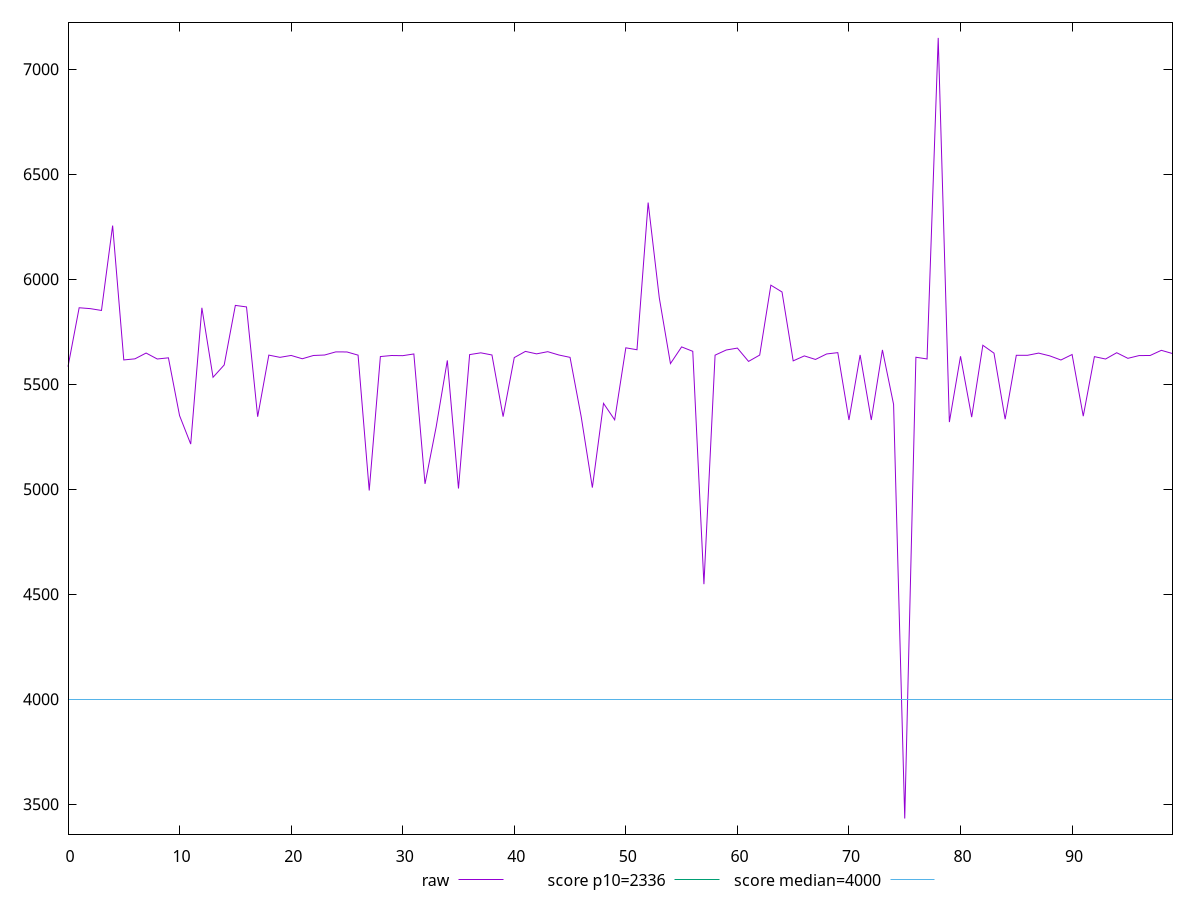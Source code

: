 reset

$raw <<EOF
0 5584.005
1 5864.635999999999
2 5860.444
3 5851.784000000001
4 6256.0635
5 5616.1539999999995
6 5621.341
7 5648.961000000002
8 5620.597000000001
9 5626.189000000001
10 5350.900999999999
11 5215.360999999999
12 5864.396000000002
13 5533.557
14 5592.199999999998
15 5875.8460000000005
16 5868.620999999997
17 5345.664999999999
18 5639.085
19 5628.479000000001
20 5637.483999999999
21 5621.781999999997
22 5637.317999999997
23 5639.57
24 5654.421000000002
25 5654.156000000001
26 5638.937999999999
27 4994.270999999999
28 5632.201999999998
29 5637.2080000000005
30 5636.405999999999
31 5644.549
32 5025.866
33 5297.145
34 5613.955000000002
35 5003.754999999999
36 5641.564999999999
37 5649.9950000000035
38 5639.728
39 5346.0340000000015
40 5627.268999999998
41 5656.782999999999
42 5645.071999999998
43 5655.474
44 5639.614999999999
45 5628.366000000001
46 5345.5509999999995
47 5008.126999999999
48 5409.2840000000015
49 5330.910000000001
50 5673.847
51 5664.651999999999
52 6365.661000000002
53 5911.594
54 5598.749
55 5678.195000000002
56 5657.228
57 4548.050000000001
58 5638.908000000001
59 5663.467999999998
60 5672.551
61 5609.136999999999
62 5639.344
63 5972.140000000002
64 5939.6810000000005
65 5611.690000000001
66 5635.3240000000005
67 5618.497000000001
68 5644.606000000001
69 5650.890999999998
70 5330.197000000001
71 5640.022000000001
72 5330.186
73 5663.8229999999985
74 5404.424000000002
75 3432.1140000000005
76 5628.929
77 5620.7890000000025
78 7149.7955
79 5320.129999999999
80 5633.520999999998
81 5343.764000000001
82 5686.022000000002
83 5648.417000000001
84 5333.840999999999
85 5638.377999999999
86 5638.167999999999
87 5648.679999999998
88 5635.484999999999
89 5615.823
90 5641.906999999998
91 5348.424999999999
92 5631.814
93 5620.475000000002
94 5650.444000000001
95 5623.78
96 5636.795000000001
97 5637.382000000002
98 5661.879
99 5646.531999999998
EOF

set key outside below
set xrange [0:99]
set yrange [3357.7603700000004:7224.14913]
set trange [3357.7603700000004:7224.14913]
set terminal svg size 640, 500 enhanced background rgb 'white'
set output "reports/report_00030_2021-02-24T20-42-31.540Z/first-meaningful-paint/samples/astro/raw/values.svg"

plot $raw title "raw" with line, \
     2336 title "score p10=2336", \
     4000 title "score median=4000"

reset
